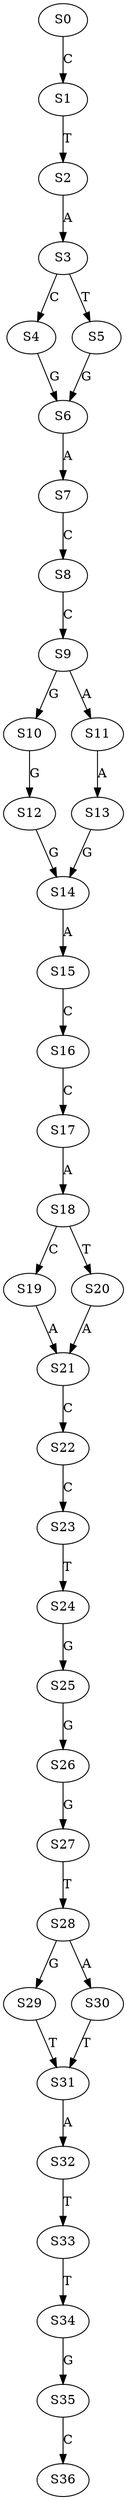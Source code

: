 strict digraph  {
	S0 -> S1 [ label = C ];
	S1 -> S2 [ label = T ];
	S2 -> S3 [ label = A ];
	S3 -> S4 [ label = C ];
	S3 -> S5 [ label = T ];
	S4 -> S6 [ label = G ];
	S5 -> S6 [ label = G ];
	S6 -> S7 [ label = A ];
	S7 -> S8 [ label = C ];
	S8 -> S9 [ label = C ];
	S9 -> S10 [ label = G ];
	S9 -> S11 [ label = A ];
	S10 -> S12 [ label = G ];
	S11 -> S13 [ label = A ];
	S12 -> S14 [ label = G ];
	S13 -> S14 [ label = G ];
	S14 -> S15 [ label = A ];
	S15 -> S16 [ label = C ];
	S16 -> S17 [ label = C ];
	S17 -> S18 [ label = A ];
	S18 -> S19 [ label = C ];
	S18 -> S20 [ label = T ];
	S19 -> S21 [ label = A ];
	S20 -> S21 [ label = A ];
	S21 -> S22 [ label = C ];
	S22 -> S23 [ label = C ];
	S23 -> S24 [ label = T ];
	S24 -> S25 [ label = G ];
	S25 -> S26 [ label = G ];
	S26 -> S27 [ label = G ];
	S27 -> S28 [ label = T ];
	S28 -> S29 [ label = G ];
	S28 -> S30 [ label = A ];
	S29 -> S31 [ label = T ];
	S30 -> S31 [ label = T ];
	S31 -> S32 [ label = A ];
	S32 -> S33 [ label = T ];
	S33 -> S34 [ label = T ];
	S34 -> S35 [ label = G ];
	S35 -> S36 [ label = C ];
}
